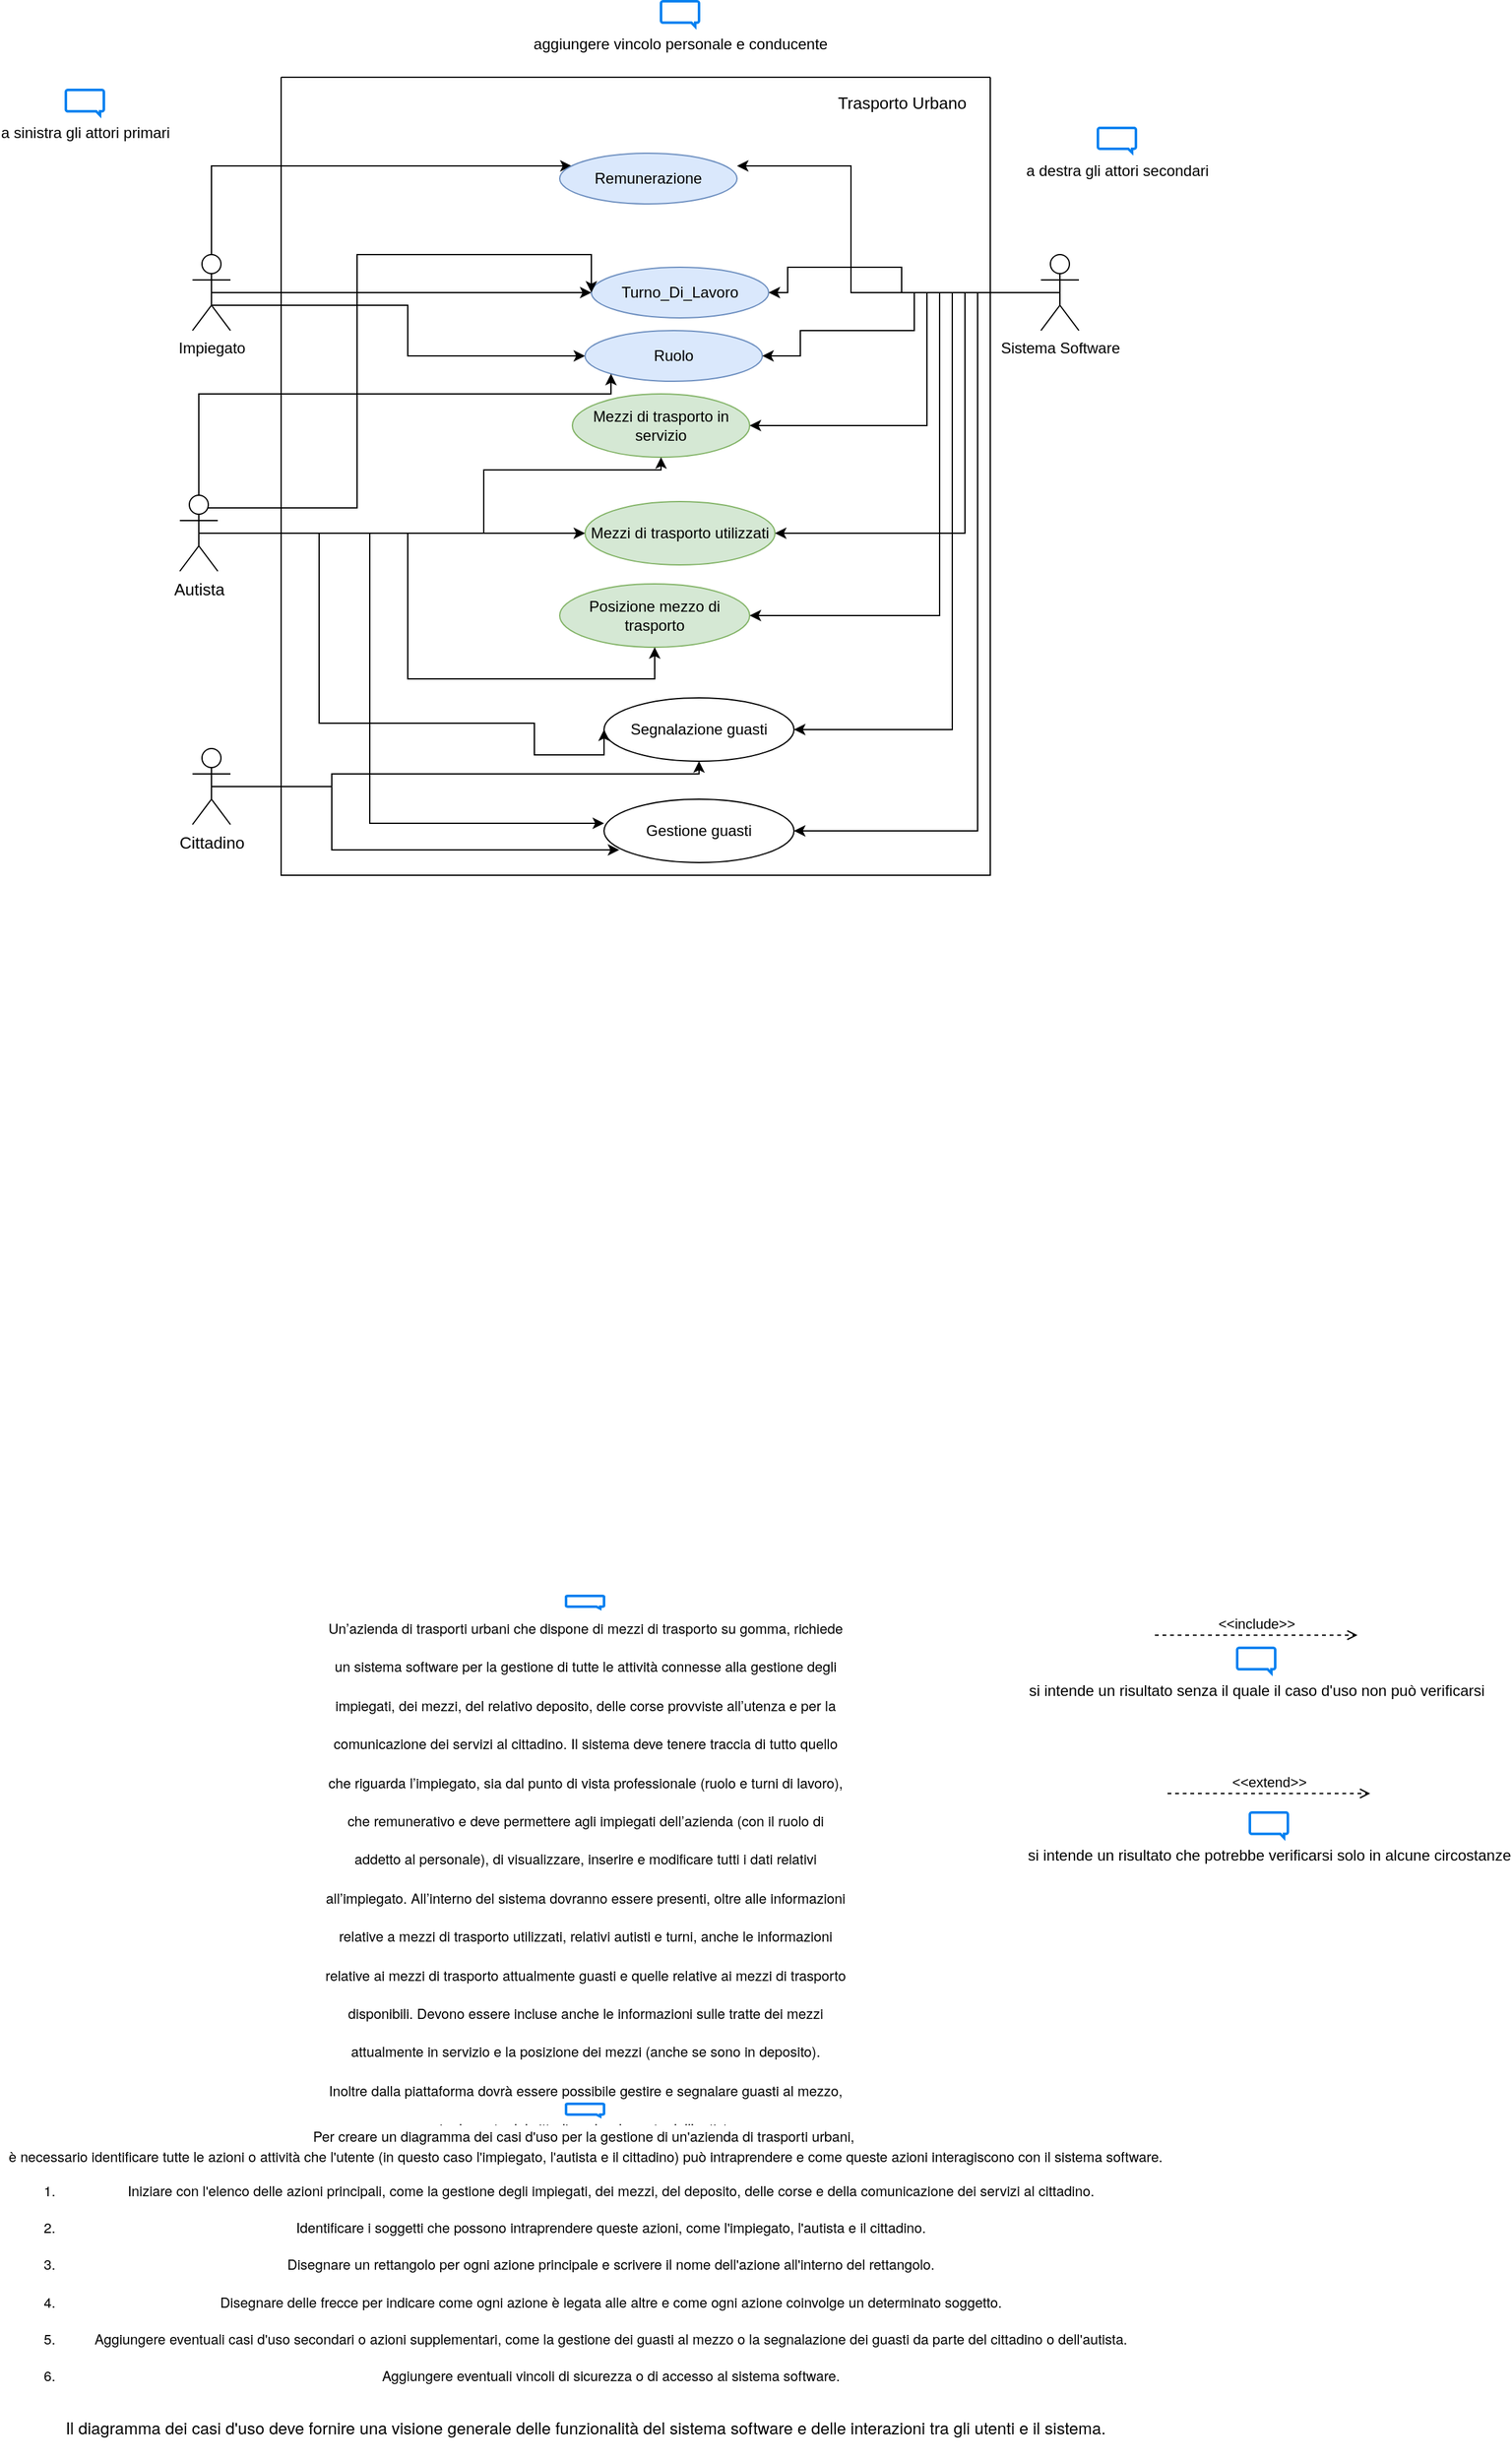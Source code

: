 <mxfile version="20.8.5" type="device"><diagram id="C5RBs43oDa-KdzZeNtuy" name="Page-1"><mxGraphModel dx="1562" dy="2068" grid="1" gridSize="10" guides="1" tooltips="1" connect="1" arrows="1" fold="1" page="1" pageScale="1" pageWidth="827" pageHeight="1169" math="0" shadow="0"><root><mxCell id="WIyWlLk6GJQsqaUBKTNV-0"/><mxCell id="WIyWlLk6GJQsqaUBKTNV-1" parent="WIyWlLk6GJQsqaUBKTNV-0"/><mxCell id="tZdPgMZIe3CPcSE3-xP_-62" style="edgeStyle=orthogonalEdgeStyle;rounded=0;orthogonalLoop=1;jettySize=auto;html=1;exitX=0.5;exitY=0.5;exitDx=0;exitDy=0;exitPerimeter=0;entryX=0;entryY=0.5;entryDx=0;entryDy=0;fontSize=13;" edge="1" parent="WIyWlLk6GJQsqaUBKTNV-1" source="tZdPgMZIe3CPcSE3-xP_-0" target="tZdPgMZIe3CPcSE3-xP_-1"><mxGeometry relative="1" as="geometry"><Array as="points"><mxPoint x="265" y="150"/><mxPoint x="420" y="150"/><mxPoint x="420" y="190"/></Array></mxGeometry></mxCell><mxCell id="tZdPgMZIe3CPcSE3-xP_-63" style="edgeStyle=orthogonalEdgeStyle;rounded=0;orthogonalLoop=1;jettySize=auto;html=1;exitX=0.5;exitY=0.5;exitDx=0;exitDy=0;exitPerimeter=0;entryX=0;entryY=0.5;entryDx=0;entryDy=0;fontSize=13;" edge="1" parent="WIyWlLk6GJQsqaUBKTNV-1" source="tZdPgMZIe3CPcSE3-xP_-0" target="tZdPgMZIe3CPcSE3-xP_-31"><mxGeometry relative="1" as="geometry"/></mxCell><mxCell id="tZdPgMZIe3CPcSE3-xP_-64" style="edgeStyle=orthogonalEdgeStyle;rounded=0;orthogonalLoop=1;jettySize=auto;html=1;exitX=0.5;exitY=0.5;exitDx=0;exitDy=0;exitPerimeter=0;fontSize=13;" edge="1" parent="WIyWlLk6GJQsqaUBKTNV-1" source="tZdPgMZIe3CPcSE3-xP_-0" target="tZdPgMZIe3CPcSE3-xP_-32"><mxGeometry relative="1" as="geometry"><Array as="points"><mxPoint x="265" y="40"/><mxPoint x="630" y="40"/></Array></mxGeometry></mxCell><mxCell id="tZdPgMZIe3CPcSE3-xP_-0" value="Impiegato" style="shape=umlActor;verticalLabelPosition=bottom;verticalAlign=top;html=1;" vertex="1" parent="WIyWlLk6GJQsqaUBKTNV-1"><mxGeometry x="250" y="110" width="30" height="60" as="geometry"/></mxCell><mxCell id="tZdPgMZIe3CPcSE3-xP_-2" value="" style="swimlane;startSize=0;" vertex="1" parent="WIyWlLk6GJQsqaUBKTNV-1"><mxGeometry x="320" y="-30" width="560" height="630" as="geometry"/></mxCell><mxCell id="tZdPgMZIe3CPcSE3-xP_-1" value="Ruolo" style="ellipse;whiteSpace=wrap;html=1;fillColor=#dae8fc;strokeColor=#6c8ebf;" vertex="1" parent="tZdPgMZIe3CPcSE3-xP_-2"><mxGeometry x="240" y="200" width="140" height="40" as="geometry"/></mxCell><mxCell id="tZdPgMZIe3CPcSE3-xP_-31" value="Turno_Di_Lavoro" style="ellipse;whiteSpace=wrap;html=1;fillColor=#dae8fc;strokeColor=#6c8ebf;" vertex="1" parent="tZdPgMZIe3CPcSE3-xP_-2"><mxGeometry x="245" y="150" width="140" height="40" as="geometry"/></mxCell><mxCell id="tZdPgMZIe3CPcSE3-xP_-32" value="Remunerazione" style="ellipse;whiteSpace=wrap;html=1;fillColor=#dae8fc;strokeColor=#6c8ebf;" vertex="1" parent="tZdPgMZIe3CPcSE3-xP_-2"><mxGeometry x="220" y="60" width="140" height="40" as="geometry"/></mxCell><mxCell id="tZdPgMZIe3CPcSE3-xP_-56" value="Mezzi di trasporto in servizio" style="ellipse;whiteSpace=wrap;html=1;fillColor=#d5e8d4;strokeColor=#82b366;" vertex="1" parent="tZdPgMZIe3CPcSE3-xP_-2"><mxGeometry x="230" y="250" width="140" height="50" as="geometry"/></mxCell><mxCell id="tZdPgMZIe3CPcSE3-xP_-55" value="Mezzi di trasporto utilizzati" style="ellipse;whiteSpace=wrap;html=1;fillColor=#d5e8d4;strokeColor=#82b366;" vertex="1" parent="tZdPgMZIe3CPcSE3-xP_-2"><mxGeometry x="240" y="335" width="150" height="50" as="geometry"/></mxCell><mxCell id="tZdPgMZIe3CPcSE3-xP_-54" value="Posizione mezzo di trasporto" style="ellipse;whiteSpace=wrap;html=1;fillColor=#d5e8d4;strokeColor=#82b366;" vertex="1" parent="tZdPgMZIe3CPcSE3-xP_-2"><mxGeometry x="220" y="400" width="150" height="50" as="geometry"/></mxCell><mxCell id="tZdPgMZIe3CPcSE3-xP_-53" value="Segnalazione guasti" style="ellipse;whiteSpace=wrap;html=1;" vertex="1" parent="tZdPgMZIe3CPcSE3-xP_-2"><mxGeometry x="255" y="490" width="150" height="50" as="geometry"/></mxCell><mxCell id="tZdPgMZIe3CPcSE3-xP_-75" value="Gestione guasti" style="ellipse;whiteSpace=wrap;html=1;" vertex="1" parent="tZdPgMZIe3CPcSE3-xP_-2"><mxGeometry x="255" y="570" width="150" height="50" as="geometry"/></mxCell><mxCell id="tZdPgMZIe3CPcSE3-xP_-81" style="edgeStyle=orthogonalEdgeStyle;rounded=0;orthogonalLoop=1;jettySize=auto;html=1;exitX=0.5;exitY=0.5;exitDx=0;exitDy=0;exitPerimeter=0;entryX=1;entryY=0.5;entryDx=0;entryDy=0;fontSize=13;" edge="1" parent="WIyWlLk6GJQsqaUBKTNV-1" source="tZdPgMZIe3CPcSE3-xP_-3" target="tZdPgMZIe3CPcSE3-xP_-1"><mxGeometry relative="1" as="geometry"><Array as="points"><mxPoint x="820" y="140"/><mxPoint x="820" y="170"/><mxPoint x="730" y="170"/><mxPoint x="730" y="190"/></Array></mxGeometry></mxCell><mxCell id="tZdPgMZIe3CPcSE3-xP_-82" style="edgeStyle=orthogonalEdgeStyle;rounded=0;orthogonalLoop=1;jettySize=auto;html=1;exitX=0.5;exitY=0.5;exitDx=0;exitDy=0;exitPerimeter=0;entryX=1;entryY=0.5;entryDx=0;entryDy=0;fontSize=13;" edge="1" parent="WIyWlLk6GJQsqaUBKTNV-1" source="tZdPgMZIe3CPcSE3-xP_-3" target="tZdPgMZIe3CPcSE3-xP_-31"><mxGeometry relative="1" as="geometry"><Array as="points"><mxPoint x="810" y="140"/><mxPoint x="810" y="120"/><mxPoint x="720" y="120"/><mxPoint x="720" y="140"/></Array></mxGeometry></mxCell><mxCell id="tZdPgMZIe3CPcSE3-xP_-83" style="edgeStyle=orthogonalEdgeStyle;rounded=0;orthogonalLoop=1;jettySize=auto;html=1;exitX=0.5;exitY=0.5;exitDx=0;exitDy=0;exitPerimeter=0;fontSize=13;" edge="1" parent="WIyWlLk6GJQsqaUBKTNV-1" source="tZdPgMZIe3CPcSE3-xP_-3"><mxGeometry relative="1" as="geometry"><mxPoint x="680" y="40" as="targetPoint"/><Array as="points"><mxPoint x="770" y="140"/><mxPoint x="770" y="40"/><mxPoint x="680" y="40"/></Array></mxGeometry></mxCell><mxCell id="tZdPgMZIe3CPcSE3-xP_-85" style="edgeStyle=orthogonalEdgeStyle;rounded=0;orthogonalLoop=1;jettySize=auto;html=1;exitX=0.5;exitY=0.5;exitDx=0;exitDy=0;exitPerimeter=0;entryX=1;entryY=0.5;entryDx=0;entryDy=0;fontSize=13;" edge="1" parent="WIyWlLk6GJQsqaUBKTNV-1" source="tZdPgMZIe3CPcSE3-xP_-3" target="tZdPgMZIe3CPcSE3-xP_-56"><mxGeometry relative="1" as="geometry"><Array as="points"><mxPoint x="830" y="140"/><mxPoint x="830" y="245"/></Array></mxGeometry></mxCell><mxCell id="tZdPgMZIe3CPcSE3-xP_-86" style="edgeStyle=orthogonalEdgeStyle;rounded=0;orthogonalLoop=1;jettySize=auto;html=1;exitX=0.5;exitY=0.5;exitDx=0;exitDy=0;exitPerimeter=0;entryX=1;entryY=0.5;entryDx=0;entryDy=0;fontSize=13;" edge="1" parent="WIyWlLk6GJQsqaUBKTNV-1" source="tZdPgMZIe3CPcSE3-xP_-3" target="tZdPgMZIe3CPcSE3-xP_-55"><mxGeometry relative="1" as="geometry"><Array as="points"><mxPoint x="860" y="140"/><mxPoint x="860" y="330"/></Array></mxGeometry></mxCell><mxCell id="tZdPgMZIe3CPcSE3-xP_-87" style="edgeStyle=orthogonalEdgeStyle;rounded=0;orthogonalLoop=1;jettySize=auto;html=1;exitX=0.5;exitY=0.5;exitDx=0;exitDy=0;exitPerimeter=0;entryX=1;entryY=0.5;entryDx=0;entryDy=0;fontSize=13;" edge="1" parent="WIyWlLk6GJQsqaUBKTNV-1" source="tZdPgMZIe3CPcSE3-xP_-3" target="tZdPgMZIe3CPcSE3-xP_-54"><mxGeometry relative="1" as="geometry"><Array as="points"><mxPoint x="840" y="140"/><mxPoint x="840" y="395"/></Array></mxGeometry></mxCell><mxCell id="tZdPgMZIe3CPcSE3-xP_-88" style="edgeStyle=orthogonalEdgeStyle;rounded=0;orthogonalLoop=1;jettySize=auto;html=1;exitX=0.5;exitY=0.5;exitDx=0;exitDy=0;exitPerimeter=0;entryX=1;entryY=0.5;entryDx=0;entryDy=0;fontSize=13;" edge="1" parent="WIyWlLk6GJQsqaUBKTNV-1" source="tZdPgMZIe3CPcSE3-xP_-3" target="tZdPgMZIe3CPcSE3-xP_-53"><mxGeometry relative="1" as="geometry"><Array as="points"><mxPoint x="850" y="140"/><mxPoint x="850" y="485"/></Array></mxGeometry></mxCell><mxCell id="tZdPgMZIe3CPcSE3-xP_-89" style="edgeStyle=orthogonalEdgeStyle;rounded=0;orthogonalLoop=1;jettySize=auto;html=1;exitX=0.5;exitY=0.5;exitDx=0;exitDy=0;exitPerimeter=0;entryX=1;entryY=0.5;entryDx=0;entryDy=0;fontSize=13;" edge="1" parent="WIyWlLk6GJQsqaUBKTNV-1" source="tZdPgMZIe3CPcSE3-xP_-3" target="tZdPgMZIe3CPcSE3-xP_-75"><mxGeometry relative="1" as="geometry"><Array as="points"><mxPoint x="870" y="140"/><mxPoint x="870" y="565"/></Array></mxGeometry></mxCell><mxCell id="tZdPgMZIe3CPcSE3-xP_-3" value="Sistema Software" style="shape=umlActor;verticalLabelPosition=bottom;verticalAlign=top;html=1;" vertex="1" parent="WIyWlLk6GJQsqaUBKTNV-1"><mxGeometry x="920" y="110" width="30" height="60" as="geometry"/></mxCell><mxCell id="tZdPgMZIe3CPcSE3-xP_-4" value="a destra gli attori secondari" style="html=1;verticalLabelPosition=bottom;align=center;labelBackgroundColor=#ffffff;verticalAlign=top;strokeWidth=2;strokeColor=#0080F0;shadow=0;dashed=0;shape=mxgraph.ios7.icons.message;" vertex="1" parent="WIyWlLk6GJQsqaUBKTNV-1"><mxGeometry x="965" y="10" width="30" height="19.5" as="geometry"/></mxCell><mxCell id="tZdPgMZIe3CPcSE3-xP_-6" value="a sinistra gli attori primari" style="html=1;verticalLabelPosition=bottom;align=center;labelBackgroundColor=#ffffff;verticalAlign=top;strokeWidth=2;strokeColor=#0080F0;shadow=0;dashed=0;shape=mxgraph.ios7.icons.message;" vertex="1" parent="WIyWlLk6GJQsqaUBKTNV-1"><mxGeometry x="150" y="-20" width="30" height="20" as="geometry"/></mxCell><mxCell id="tZdPgMZIe3CPcSE3-xP_-14" value="&lt;p style=&quot;margin: 0px; font-style: normal; font-variant-caps: normal; font-weight: normal; font-stretch: normal; line-height: normal; font-family: &amp;quot;Helvetica Neue&amp;quot;; font-size: 11px;&quot;&gt;&lt;font style=&quot;font-size: 11px;&quot;&gt;Un’azienda di trasporti urbani che dispone di mezzi di trasporto su gomma, richiede&lt;/font&gt;&lt;/p&gt;&lt;font style=&quot;font-size: 11px;&quot;&gt;&lt;br&gt;&lt;/font&gt;&lt;p style=&quot;margin: 0px; font-style: normal; font-variant-caps: normal; font-weight: normal; font-stretch: normal; line-height: normal; font-family: &amp;quot;Helvetica Neue&amp;quot;; font-size: 11px;&quot;&gt;&lt;font style=&quot;font-size: 11px;&quot;&gt;un sistema software per la gestione di tutte le attività connesse alla gestione degli&lt;/font&gt;&lt;/p&gt;&lt;font style=&quot;font-size: 11px;&quot;&gt;&lt;br&gt;&lt;/font&gt;&lt;p style=&quot;margin: 0px; font-style: normal; font-variant-caps: normal; font-weight: normal; font-stretch: normal; line-height: normal; font-family: &amp;quot;Helvetica Neue&amp;quot;; font-size: 11px;&quot;&gt;&lt;font style=&quot;font-size: 11px;&quot;&gt;impiegati, dei mezzi, del relativo deposito, delle corse provviste all’utenza e per la&lt;/font&gt;&lt;/p&gt;&lt;font style=&quot;font-size: 11px;&quot;&gt;&lt;br&gt;&lt;/font&gt;&lt;p style=&quot;margin: 0px; font-style: normal; font-variant-caps: normal; font-weight: normal; font-stretch: normal; line-height: normal; font-family: &amp;quot;Helvetica Neue&amp;quot;; font-size: 11px;&quot;&gt;&lt;font style=&quot;font-size: 11px;&quot;&gt;comunicazione dei servizi al cittadino. Il sistema deve tenere traccia di tutto quello&lt;/font&gt;&lt;/p&gt;&lt;font style=&quot;font-size: 11px;&quot;&gt;&lt;br&gt;&lt;/font&gt;&lt;p style=&quot;margin: 0px; font-style: normal; font-variant-caps: normal; font-weight: normal; font-stretch: normal; line-height: normal; font-family: &amp;quot;Helvetica Neue&amp;quot;; font-size: 11px;&quot;&gt;&lt;font style=&quot;font-size: 11px;&quot;&gt;che riguarda l’impiegato, sia dal punto di vista professionale (ruolo e turni di lavoro),&lt;/font&gt;&lt;/p&gt;&lt;font style=&quot;font-size: 11px;&quot;&gt;&lt;br&gt;&lt;/font&gt;&lt;p style=&quot;margin: 0px; font-style: normal; font-variant-caps: normal; font-weight: normal; font-stretch: normal; line-height: normal; font-family: &amp;quot;Helvetica Neue&amp;quot;; font-size: 11px;&quot;&gt;&lt;font style=&quot;font-size: 11px;&quot;&gt;che remunerativo e deve permettere agli impiegati dell’azienda (con il ruolo di&lt;/font&gt;&lt;/p&gt;&lt;font style=&quot;font-size: 11px;&quot;&gt;&lt;br&gt;&lt;/font&gt;&lt;p style=&quot;margin: 0px; font-style: normal; font-variant-caps: normal; font-weight: normal; font-stretch: normal; line-height: normal; font-family: &amp;quot;Helvetica Neue&amp;quot;; font-size: 11px;&quot;&gt;&lt;font style=&quot;font-size: 11px;&quot;&gt;addetto al personale), di visualizzare, inserire e modificare tutti i dati relativi&lt;/font&gt;&lt;/p&gt;&lt;font style=&quot;font-size: 11px;&quot;&gt;&lt;br&gt;&lt;/font&gt;&lt;p style=&quot;margin: 0px; font-style: normal; font-variant-caps: normal; font-weight: normal; font-stretch: normal; line-height: normal; font-family: &amp;quot;Helvetica Neue&amp;quot;; font-size: 11px;&quot;&gt;&lt;font style=&quot;font-size: 11px;&quot;&gt;all’impiegato. All’interno del sistema dovranno essere presenti, oltre alle informazioni&lt;/font&gt;&lt;/p&gt;&lt;font style=&quot;font-size: 11px;&quot;&gt;&lt;br&gt;&lt;/font&gt;&lt;p style=&quot;margin: 0px; font-style: normal; font-variant-caps: normal; font-weight: normal; font-stretch: normal; line-height: normal; font-family: &amp;quot;Helvetica Neue&amp;quot;; font-size: 11px;&quot;&gt;&lt;font style=&quot;font-size: 11px;&quot;&gt;relative a mezzi di trasporto utilizzati, relativi autisti e turni, anche le informazioni&lt;/font&gt;&lt;/p&gt;&lt;font style=&quot;font-size: 11px;&quot;&gt;&lt;br&gt;&lt;/font&gt;&lt;p style=&quot;margin: 0px; font-style: normal; font-variant-caps: normal; font-weight: normal; font-stretch: normal; line-height: normal; font-family: &amp;quot;Helvetica Neue&amp;quot;; font-size: 11px;&quot;&gt;&lt;font style=&quot;font-size: 11px;&quot;&gt;relative ai mezzi di trasporto attualmente guasti e quelle relative ai mezzi di trasporto&lt;/font&gt;&lt;/p&gt;&lt;font style=&quot;font-size: 11px;&quot;&gt;&lt;br&gt;&lt;/font&gt;&lt;p style=&quot;margin: 0px; font-style: normal; font-variant-caps: normal; font-weight: normal; font-stretch: normal; line-height: normal; font-family: &amp;quot;Helvetica Neue&amp;quot;; font-size: 11px;&quot;&gt;&lt;font style=&quot;font-size: 11px;&quot;&gt;disponibili. Devono essere incluse anche le informazioni sulle tratte dei mezzi&lt;/font&gt;&lt;/p&gt;&lt;font style=&quot;font-size: 11px;&quot;&gt;&lt;br&gt;&lt;/font&gt;&lt;p style=&quot;margin: 0px; font-style: normal; font-variant-caps: normal; font-weight: normal; font-stretch: normal; line-height: normal; font-family: &amp;quot;Helvetica Neue&amp;quot;; font-size: 11px;&quot;&gt;&lt;font style=&quot;font-size: 11px;&quot;&gt;attualmente in servizio e la posizione dei mezzi (anche se sono in deposito).&lt;/font&gt;&lt;/p&gt;&lt;font style=&quot;font-size: 11px;&quot;&gt;&lt;br&gt;&lt;/font&gt;&lt;p style=&quot;margin: 0px; font-style: normal; font-variant-caps: normal; font-weight: normal; font-stretch: normal; line-height: normal; font-family: &amp;quot;Helvetica Neue&amp;quot;; font-size: 11px;&quot;&gt;&lt;font style=&quot;font-size: 11px;&quot;&gt;Inoltre dalla piattaforma dovrà essere possibile gestire e segnalare guasti al mezzo,&lt;/font&gt;&lt;/p&gt;&lt;font style=&quot;font-size: 11px;&quot;&gt;&lt;br&gt;&lt;/font&gt;&lt;p style=&quot;margin: 0px; font-style: normal; font-variant-caps: normal; font-weight: normal; font-stretch: normal; line-height: normal; font-family: &amp;quot;Helvetica Neue&amp;quot;; font-size: 11px;&quot;&gt;&lt;font style=&quot;font-size: 11px;&quot;&gt;sia da parte del cittadino che da parte dell’autista.&lt;/font&gt;&lt;/p&gt;&lt;font style=&quot;font-size: 11px;&quot;&gt;&lt;br&gt;&lt;/font&gt;" style="html=1;verticalLabelPosition=bottom;align=center;labelBackgroundColor=#ffffff;verticalAlign=top;strokeWidth=2;strokeColor=#0080F0;shadow=0;dashed=0;shape=mxgraph.ios7.icons.message;" vertex="1" parent="WIyWlLk6GJQsqaUBKTNV-1"><mxGeometry x="545" y="1169" width="30" height="10" as="geometry"/></mxCell><mxCell id="tZdPgMZIe3CPcSE3-xP_-17" value="&lt;p style=&quot;margin: 0px; font-stretch: normal; line-height: normal; font-family: &amp;quot;Helvetica Neue&amp;quot;; font-size: 11px;&quot;&gt;&lt;font style=&quot;font-size: 11px;&quot;&gt;Per creare un diagramma dei casi d'uso per la gestione di un'azienda di trasporti urbani,&amp;nbsp;&lt;/font&gt;&lt;/p&gt;&lt;p style=&quot;margin: 0px; font-stretch: normal; line-height: normal; font-family: &amp;quot;Helvetica Neue&amp;quot;; font-size: 11px;&quot;&gt;&lt;font style=&quot;font-size: 11px;&quot;&gt;è necessario identificare tutte le azioni o attività che l'utente (in questo caso l'impiegato, l'autista e il cittadino) può intraprendere e come queste azioni interagiscono con il sistema software.&lt;/font&gt;&lt;/p&gt;&lt;ol style=&quot;font-size: 11px;&quot;&gt;&lt;li style=&quot;margin: 0px; font-stretch: normal; line-height: normal; font-family: &amp;quot;Helvetica Neue&amp;quot;;&quot;&gt;&lt;font style=&quot;font-size: 11px;&quot;&gt;Iniziare con l'elenco delle azioni principali, come la gestione degli impiegati, dei mezzi, del deposito, delle corse e della comunicazione dei servizi al cittadino.&lt;/font&gt;&lt;/li&gt;&lt;br&gt;&lt;li style=&quot;margin: 0px; font-stretch: normal; line-height: normal; font-family: &amp;quot;Helvetica Neue&amp;quot;;&quot;&gt;&lt;font style=&quot;font-size: 11px;&quot;&gt;Identificare i soggetti che possono intraprendere queste azioni, come l'impiegato, l'autista e il cittadino.&lt;/font&gt;&lt;/li&gt;&lt;br&gt;&lt;li style=&quot;margin: 0px; font-stretch: normal; line-height: normal; font-family: &amp;quot;Helvetica Neue&amp;quot;;&quot;&gt;&lt;font style=&quot;font-size: 11px;&quot;&gt;Disegnare un rettangolo per ogni azione principale e scrivere il nome dell'azione all'interno del rettangolo.&lt;/font&gt;&lt;/li&gt;&lt;br&gt;&lt;li style=&quot;margin: 0px; font-stretch: normal; line-height: normal; font-family: &amp;quot;Helvetica Neue&amp;quot;;&quot;&gt;&lt;font style=&quot;font-size: 11px;&quot;&gt;Disegnare delle frecce per indicare come ogni azione è legata alle altre e come ogni azione coinvolge un determinato soggetto.&lt;/font&gt;&lt;/li&gt;&lt;br&gt;&lt;li style=&quot;margin: 0px; font-stretch: normal; line-height: normal; font-family: &amp;quot;Helvetica Neue&amp;quot;;&quot;&gt;&lt;font style=&quot;font-size: 11px;&quot;&gt;Aggiungere eventuali casi d'uso secondari o azioni supplementari, come la gestione dei guasti al mezzo o la segnalazione dei guasti da parte del cittadino o dell'autista.&lt;/font&gt;&lt;/li&gt;&lt;br&gt;&lt;li style=&quot;margin: 0px; font-stretch: normal; line-height: normal; font-family: &amp;quot;Helvetica Neue&amp;quot;;&quot;&gt;&lt;font style=&quot;font-size: 11px;&quot;&gt;Aggiungere eventuali vincoli di sicurezza o di accesso al sistema software.&lt;/font&gt;&lt;/li&gt;&lt;br&gt;&lt;/ol&gt;&lt;p style=&quot;margin: 0px; font-stretch: normal; line-height: normal; font-family: &amp;quot;Helvetica Neue&amp;quot;; font-size: 13px;&quot;&gt;&lt;font style=&quot;font-size: 13px;&quot;&gt;Il diagramma dei casi d'uso deve fornire una visione generale delle funzionalità del sistema software e delle interazioni tra gli utenti e il sistema.&lt;/font&gt;&lt;/p&gt;&lt;font style=&quot;font-size: 13px;&quot;&gt;&lt;br&gt;&lt;/font&gt;" style="html=1;verticalLabelPosition=bottom;align=center;labelBackgroundColor=#ffffff;verticalAlign=top;strokeWidth=2;strokeColor=#0080F0;shadow=0;dashed=0;shape=mxgraph.ios7.icons.message;" vertex="1" parent="WIyWlLk6GJQsqaUBKTNV-1"><mxGeometry x="545" y="1570" width="30" height="10" as="geometry"/></mxCell><mxCell id="tZdPgMZIe3CPcSE3-xP_-69" style="edgeStyle=orthogonalEdgeStyle;rounded=0;orthogonalLoop=1;jettySize=auto;html=1;exitX=0.5;exitY=0.5;exitDx=0;exitDy=0;exitPerimeter=0;entryX=0;entryY=0.5;entryDx=0;entryDy=0;fontSize=13;" edge="1" parent="WIyWlLk6GJQsqaUBKTNV-1" source="tZdPgMZIe3CPcSE3-xP_-18" target="tZdPgMZIe3CPcSE3-xP_-31"><mxGeometry relative="1" as="geometry"><Array as="points"><mxPoint x="255" y="310"/><mxPoint x="380" y="310"/><mxPoint x="380" y="110"/><mxPoint x="565" y="110"/></Array></mxGeometry></mxCell><mxCell id="tZdPgMZIe3CPcSE3-xP_-70" style="edgeStyle=orthogonalEdgeStyle;rounded=0;orthogonalLoop=1;jettySize=auto;html=1;exitX=0.5;exitY=0.5;exitDx=0;exitDy=0;exitPerimeter=0;fontSize=13;" edge="1" parent="WIyWlLk6GJQsqaUBKTNV-1" source="tZdPgMZIe3CPcSE3-xP_-18" target="tZdPgMZIe3CPcSE3-xP_-56"><mxGeometry relative="1" as="geometry"><Array as="points"><mxPoint x="480" y="330"/><mxPoint x="480" y="280"/><mxPoint x="620" y="280"/></Array></mxGeometry></mxCell><mxCell id="tZdPgMZIe3CPcSE3-xP_-71" style="edgeStyle=orthogonalEdgeStyle;rounded=0;orthogonalLoop=1;jettySize=auto;html=1;exitX=0.5;exitY=0.5;exitDx=0;exitDy=0;exitPerimeter=0;fontSize=13;" edge="1" parent="WIyWlLk6GJQsqaUBKTNV-1" source="tZdPgMZIe3CPcSE3-xP_-18" target="tZdPgMZIe3CPcSE3-xP_-55"><mxGeometry relative="1" as="geometry"/></mxCell><mxCell id="tZdPgMZIe3CPcSE3-xP_-72" style="edgeStyle=orthogonalEdgeStyle;rounded=0;orthogonalLoop=1;jettySize=auto;html=1;exitX=0.5;exitY=0.5;exitDx=0;exitDy=0;exitPerimeter=0;fontSize=13;" edge="1" parent="WIyWlLk6GJQsqaUBKTNV-1" source="tZdPgMZIe3CPcSE3-xP_-18" target="tZdPgMZIe3CPcSE3-xP_-54"><mxGeometry relative="1" as="geometry"><Array as="points"><mxPoint x="420" y="330"/><mxPoint x="420" y="445"/></Array></mxGeometry></mxCell><mxCell id="tZdPgMZIe3CPcSE3-xP_-73" style="edgeStyle=orthogonalEdgeStyle;rounded=0;orthogonalLoop=1;jettySize=auto;html=1;exitX=0.5;exitY=0.5;exitDx=0;exitDy=0;exitPerimeter=0;fontSize=13;entryX=0;entryY=0.5;entryDx=0;entryDy=0;" edge="1" parent="WIyWlLk6GJQsqaUBKTNV-1" source="tZdPgMZIe3CPcSE3-xP_-18" target="tZdPgMZIe3CPcSE3-xP_-53"><mxGeometry relative="1" as="geometry"><Array as="points"><mxPoint x="350" y="330"/><mxPoint x="350" y="480"/><mxPoint x="520" y="480"/><mxPoint x="520" y="505"/></Array></mxGeometry></mxCell><mxCell id="tZdPgMZIe3CPcSE3-xP_-76" style="edgeStyle=orthogonalEdgeStyle;rounded=0;orthogonalLoop=1;jettySize=auto;html=1;exitX=0.5;exitY=0.5;exitDx=0;exitDy=0;exitPerimeter=0;entryX=0;entryY=0.38;entryDx=0;entryDy=0;entryPerimeter=0;fontSize=13;" edge="1" parent="WIyWlLk6GJQsqaUBKTNV-1" source="tZdPgMZIe3CPcSE3-xP_-18" target="tZdPgMZIe3CPcSE3-xP_-75"><mxGeometry relative="1" as="geometry"><Array as="points"><mxPoint x="390" y="330"/><mxPoint x="390" y="559"/></Array></mxGeometry></mxCell><mxCell id="tZdPgMZIe3CPcSE3-xP_-90" style="edgeStyle=orthogonalEdgeStyle;rounded=0;orthogonalLoop=1;jettySize=auto;html=1;exitX=0.5;exitY=0.5;exitDx=0;exitDy=0;exitPerimeter=0;entryX=0;entryY=1;entryDx=0;entryDy=0;fontSize=13;" edge="1" parent="WIyWlLk6GJQsqaUBKTNV-1" source="tZdPgMZIe3CPcSE3-xP_-18" target="tZdPgMZIe3CPcSE3-xP_-1"><mxGeometry relative="1" as="geometry"><Array as="points"><mxPoint x="255" y="220"/><mxPoint x="581" y="220"/></Array></mxGeometry></mxCell><mxCell id="tZdPgMZIe3CPcSE3-xP_-18" value="Autista" style="shape=umlActor;verticalLabelPosition=bottom;verticalAlign=top;html=1;fontSize=13;" vertex="1" parent="WIyWlLk6GJQsqaUBKTNV-1"><mxGeometry x="240" y="300" width="30" height="60" as="geometry"/></mxCell><mxCell id="tZdPgMZIe3CPcSE3-xP_-77" style="edgeStyle=orthogonalEdgeStyle;rounded=0;orthogonalLoop=1;jettySize=auto;html=1;exitX=0.5;exitY=0.5;exitDx=0;exitDy=0;exitPerimeter=0;entryX=0.08;entryY=0.8;entryDx=0;entryDy=0;entryPerimeter=0;fontSize=13;" edge="1" parent="WIyWlLk6GJQsqaUBKTNV-1" source="tZdPgMZIe3CPcSE3-xP_-19" target="tZdPgMZIe3CPcSE3-xP_-75"><mxGeometry relative="1" as="geometry"><Array as="points"><mxPoint x="360" y="530"/><mxPoint x="360" y="580"/></Array></mxGeometry></mxCell><mxCell id="tZdPgMZIe3CPcSE3-xP_-78" style="edgeStyle=orthogonalEdgeStyle;rounded=0;orthogonalLoop=1;jettySize=auto;html=1;exitX=0.5;exitY=0.5;exitDx=0;exitDy=0;exitPerimeter=0;fontSize=13;" edge="1" parent="WIyWlLk6GJQsqaUBKTNV-1" source="tZdPgMZIe3CPcSE3-xP_-19" target="tZdPgMZIe3CPcSE3-xP_-53"><mxGeometry relative="1" as="geometry"><Array as="points"><mxPoint x="360" y="530"/><mxPoint x="360" y="520"/></Array></mxGeometry></mxCell><mxCell id="tZdPgMZIe3CPcSE3-xP_-19" value="Cittadino" style="shape=umlActor;verticalLabelPosition=bottom;verticalAlign=top;html=1;fontSize=13;" vertex="1" parent="WIyWlLk6GJQsqaUBKTNV-1"><mxGeometry x="250" y="500" width="30" height="60" as="geometry"/></mxCell><mxCell id="tZdPgMZIe3CPcSE3-xP_-8" value="si intende un risultato senza il quale il caso d'uso non può verificarsi" style="html=1;verticalLabelPosition=bottom;align=center;labelBackgroundColor=#ffffff;verticalAlign=top;strokeWidth=2;strokeColor=#0080F0;shadow=0;dashed=0;shape=mxgraph.ios7.icons.message;" vertex="1" parent="WIyWlLk6GJQsqaUBKTNV-1"><mxGeometry x="1075" y="1210" width="30" height="20" as="geometry"/></mxCell><mxCell id="tZdPgMZIe3CPcSE3-xP_-9" value="si intende un risultato che potrebbe verificarsi solo in alcune circostanze" style="html=1;verticalLabelPosition=bottom;align=center;labelBackgroundColor=#ffffff;verticalAlign=top;strokeWidth=2;strokeColor=#0080F0;shadow=0;dashed=0;shape=mxgraph.ios7.icons.message;" vertex="1" parent="WIyWlLk6GJQsqaUBKTNV-1"><mxGeometry x="1085" y="1340" width="30" height="20" as="geometry"/></mxCell><mxCell id="tZdPgMZIe3CPcSE3-xP_-11" value="&amp;lt;&amp;lt;extend&amp;gt;&amp;gt;" style="html=1;verticalAlign=bottom;labelBackgroundColor=none;endArrow=open;endFill=0;dashed=1;rounded=0;" edge="1" parent="WIyWlLk6GJQsqaUBKTNV-1"><mxGeometry width="160" relative="1" as="geometry"><mxPoint x="1020" y="1325" as="sourcePoint"/><mxPoint x="1180" y="1325" as="targetPoint"/></mxGeometry></mxCell><mxCell id="tZdPgMZIe3CPcSE3-xP_-13" value="&amp;lt;&amp;lt;include&amp;gt;&amp;gt;" style="html=1;verticalAlign=bottom;labelBackgroundColor=none;endArrow=open;endFill=0;dashed=1;rounded=0;" edge="1" parent="WIyWlLk6GJQsqaUBKTNV-1"><mxGeometry width="160" relative="1" as="geometry"><mxPoint x="1010" y="1200" as="sourcePoint"/><mxPoint x="1170" y="1200" as="targetPoint"/><mxPoint as="offset"/></mxGeometry></mxCell><mxCell id="tZdPgMZIe3CPcSE3-xP_-80" value="Trasporto Urbano" style="text;html=1;align=center;verticalAlign=middle;resizable=0;points=[];autosize=1;strokeColor=none;fillColor=none;fontSize=13;" vertex="1" parent="WIyWlLk6GJQsqaUBKTNV-1"><mxGeometry x="750" y="-25" width="120" height="30" as="geometry"/></mxCell><mxCell id="tZdPgMZIe3CPcSE3-xP_-51" value="aggiungere vincolo personale e conducente" style="html=1;verticalLabelPosition=bottom;align=center;labelBackgroundColor=#ffffff;verticalAlign=top;strokeWidth=2;strokeColor=#0080F0;shadow=0;dashed=0;shape=mxgraph.ios7.icons.message;" vertex="1" parent="WIyWlLk6GJQsqaUBKTNV-1"><mxGeometry x="620" y="-90" width="30" height="20" as="geometry"/></mxCell></root></mxGraphModel></diagram></mxfile>